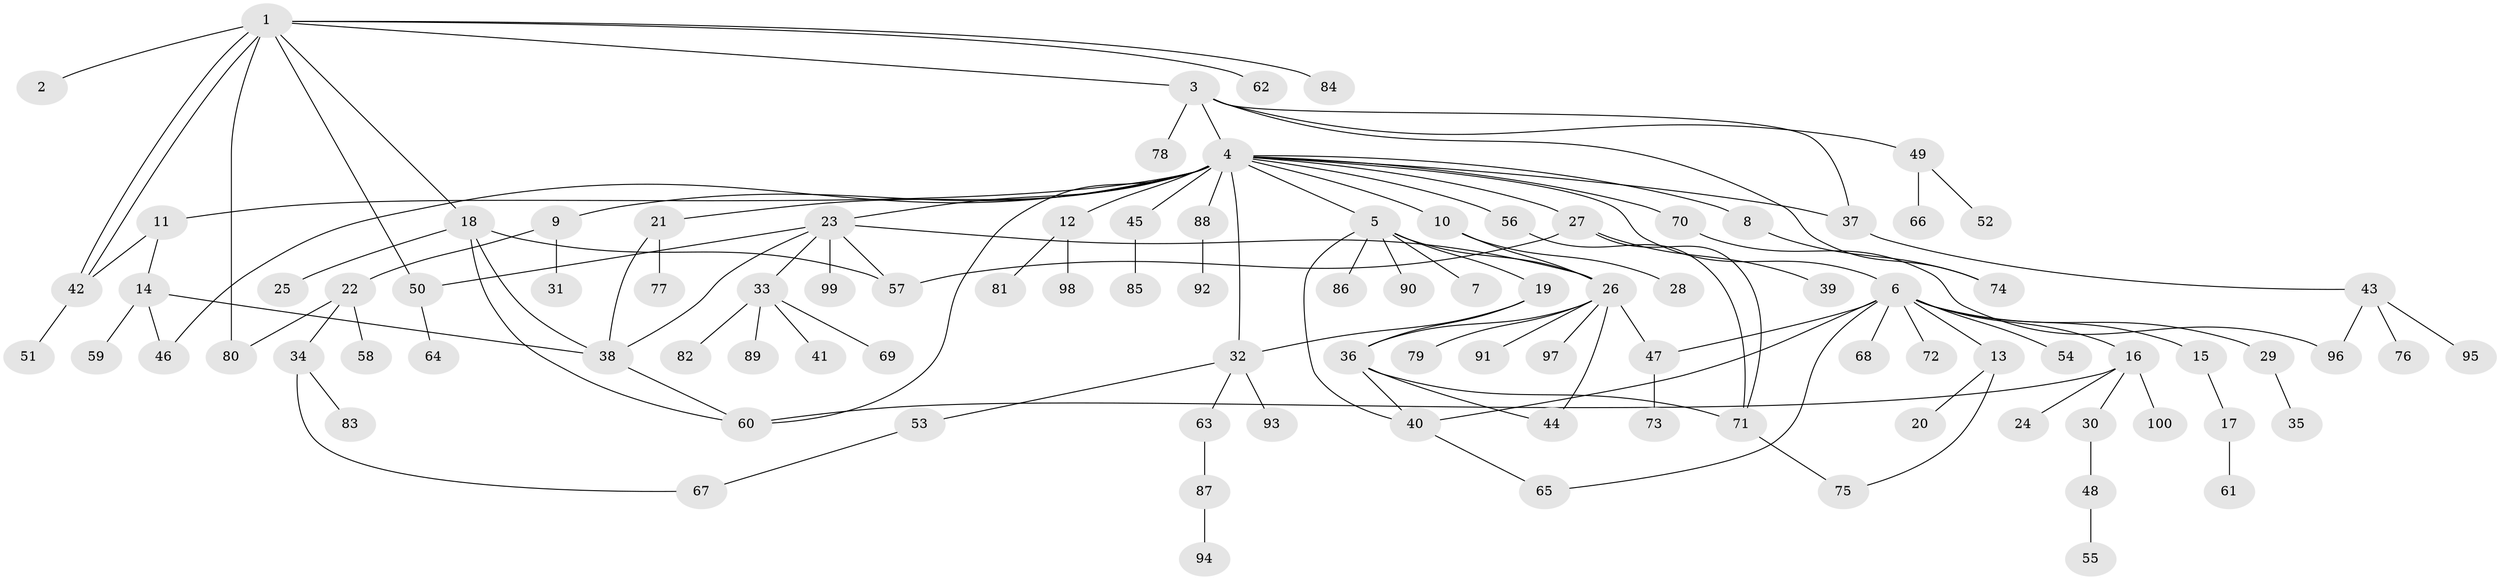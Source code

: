 // Generated by graph-tools (version 1.1) at 2025/14/03/09/25 04:14:43]
// undirected, 100 vertices, 128 edges
graph export_dot {
graph [start="1"]
  node [color=gray90,style=filled];
  1;
  2;
  3;
  4;
  5;
  6;
  7;
  8;
  9;
  10;
  11;
  12;
  13;
  14;
  15;
  16;
  17;
  18;
  19;
  20;
  21;
  22;
  23;
  24;
  25;
  26;
  27;
  28;
  29;
  30;
  31;
  32;
  33;
  34;
  35;
  36;
  37;
  38;
  39;
  40;
  41;
  42;
  43;
  44;
  45;
  46;
  47;
  48;
  49;
  50;
  51;
  52;
  53;
  54;
  55;
  56;
  57;
  58;
  59;
  60;
  61;
  62;
  63;
  64;
  65;
  66;
  67;
  68;
  69;
  70;
  71;
  72;
  73;
  74;
  75;
  76;
  77;
  78;
  79;
  80;
  81;
  82;
  83;
  84;
  85;
  86;
  87;
  88;
  89;
  90;
  91;
  92;
  93;
  94;
  95;
  96;
  97;
  98;
  99;
  100;
  1 -- 2;
  1 -- 3;
  1 -- 18;
  1 -- 42;
  1 -- 42;
  1 -- 50;
  1 -- 62;
  1 -- 80;
  1 -- 84;
  3 -- 4;
  3 -- 37;
  3 -- 49;
  3 -- 74;
  3 -- 78;
  4 -- 5;
  4 -- 6;
  4 -- 8;
  4 -- 9;
  4 -- 10;
  4 -- 11;
  4 -- 12;
  4 -- 21;
  4 -- 23;
  4 -- 27;
  4 -- 32;
  4 -- 37;
  4 -- 45;
  4 -- 46;
  4 -- 56;
  4 -- 60;
  4 -- 70;
  4 -- 88;
  5 -- 7;
  5 -- 19;
  5 -- 26;
  5 -- 40;
  5 -- 86;
  5 -- 90;
  6 -- 13;
  6 -- 15;
  6 -- 16;
  6 -- 29;
  6 -- 40;
  6 -- 47;
  6 -- 54;
  6 -- 65;
  6 -- 68;
  6 -- 72;
  8 -- 74;
  9 -- 22;
  9 -- 31;
  10 -- 26;
  10 -- 28;
  11 -- 14;
  11 -- 42;
  12 -- 81;
  12 -- 98;
  13 -- 20;
  13 -- 75;
  14 -- 38;
  14 -- 46;
  14 -- 59;
  15 -- 17;
  16 -- 24;
  16 -- 30;
  16 -- 60;
  16 -- 100;
  17 -- 61;
  18 -- 25;
  18 -- 38;
  18 -- 57;
  18 -- 60;
  19 -- 32;
  19 -- 36;
  21 -- 38;
  21 -- 77;
  22 -- 34;
  22 -- 58;
  22 -- 80;
  23 -- 26;
  23 -- 33;
  23 -- 38;
  23 -- 50;
  23 -- 57;
  23 -- 99;
  26 -- 36;
  26 -- 44;
  26 -- 47;
  26 -- 79;
  26 -- 91;
  26 -- 97;
  27 -- 39;
  27 -- 57;
  27 -- 71;
  29 -- 35;
  30 -- 48;
  32 -- 53;
  32 -- 63;
  32 -- 93;
  33 -- 41;
  33 -- 69;
  33 -- 82;
  33 -- 89;
  34 -- 67;
  34 -- 83;
  36 -- 40;
  36 -- 44;
  36 -- 71;
  37 -- 43;
  38 -- 60;
  40 -- 65;
  42 -- 51;
  43 -- 76;
  43 -- 95;
  43 -- 96;
  45 -- 85;
  47 -- 73;
  48 -- 55;
  49 -- 52;
  49 -- 66;
  50 -- 64;
  53 -- 67;
  56 -- 71;
  63 -- 87;
  70 -- 96;
  71 -- 75;
  87 -- 94;
  88 -- 92;
}
